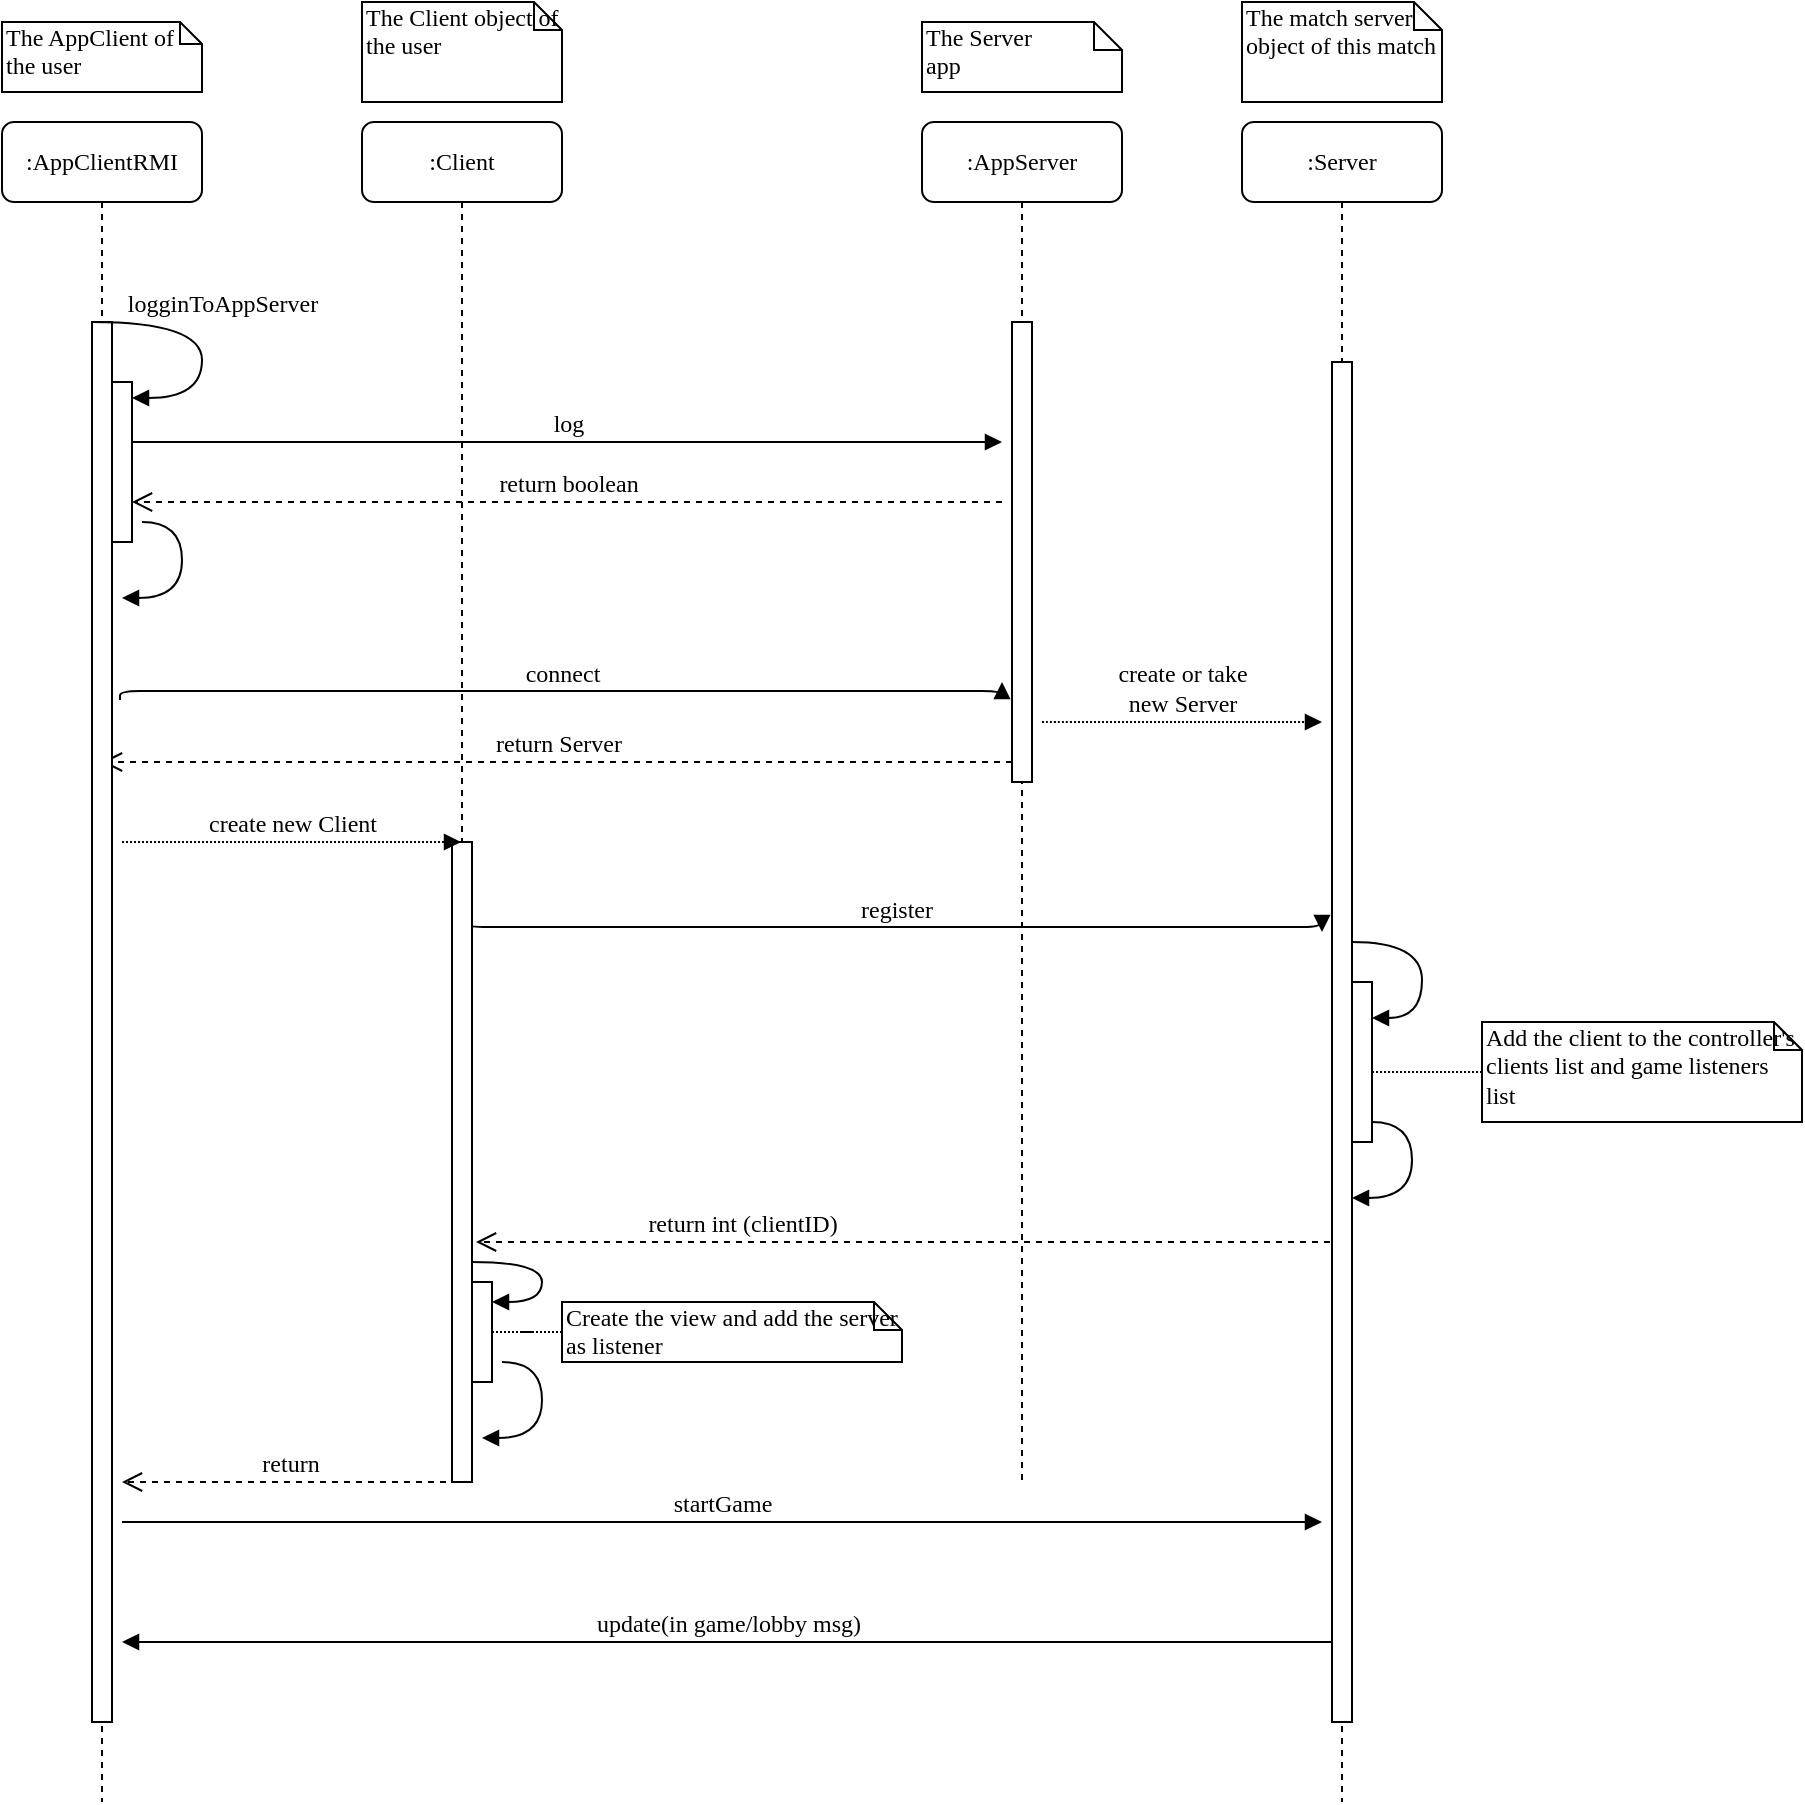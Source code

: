 <mxfile version="21.5.0" type="device">
  <diagram name="Page-1" id="13e1069c-82ec-6db2-03f1-153e76fe0fe0">
    <mxGraphModel dx="1379" dy="764" grid="1" gridSize="10" guides="1" tooltips="1" connect="1" arrows="1" fold="1" page="1" pageScale="1" pageWidth="1100" pageHeight="850" background="none" math="0" shadow="0">
      <root>
        <mxCell id="0" />
        <mxCell id="1" parent="0" />
        <mxCell id="7baba1c4bc27f4b0-2" value=":AppServer" style="shape=umlLifeline;perimeter=lifelinePerimeter;whiteSpace=wrap;html=1;container=1;collapsible=0;recursiveResize=0;outlineConnect=0;rounded=1;shadow=0;comic=0;labelBackgroundColor=none;strokeWidth=1;fontFamily=Verdana;fontSize=12;align=center;" parent="1" vertex="1">
          <mxGeometry x="560" y="80" width="100" height="680" as="geometry" />
        </mxCell>
        <mxCell id="7baba1c4bc27f4b0-10" value="" style="html=1;points=[];perimeter=orthogonalPerimeter;rounded=0;shadow=0;comic=0;labelBackgroundColor=none;strokeWidth=1;fontFamily=Verdana;fontSize=12;align=center;" parent="7baba1c4bc27f4b0-2" vertex="1">
          <mxGeometry x="45" y="100" width="10" height="230" as="geometry" />
        </mxCell>
        <mxCell id="iBCXMxVi8sJkSbhDiFyK-2" value="log" style="html=1;verticalAlign=bottom;endArrow=block;labelBackgroundColor=none;fontFamily=Verdana;fontSize=12;edgeStyle=elbowEdgeStyle;elbow=vertical;" parent="7baba1c4bc27f4b0-2" source="iBCXMxVi8sJkSbhDiFyK-13" edge="1">
          <mxGeometry relative="1" as="geometry">
            <mxPoint x="-85" y="160" as="sourcePoint" />
            <mxPoint x="40" y="160" as="targetPoint" />
          </mxGeometry>
        </mxCell>
        <mxCell id="iBCXMxVi8sJkSbhDiFyK-4" value="connect" style="html=1;verticalAlign=bottom;endArrow=block;labelBackgroundColor=none;fontFamily=Verdana;fontSize=12;edgeStyle=elbowEdgeStyle;elbow=vertical;exitX=1.4;exitY=0.27;exitDx=0;exitDy=0;exitPerimeter=0;" parent="7baba1c4bc27f4b0-2" source="7baba1c4bc27f4b0-9" edge="1">
          <mxGeometry relative="1" as="geometry">
            <mxPoint x="-80" y="280" as="sourcePoint" />
            <mxPoint x="40" y="280" as="targetPoint" />
          </mxGeometry>
        </mxCell>
        <mxCell id="iBCXMxVi8sJkSbhDiFyK-17" value="return Server" style="html=1;verticalAlign=bottom;endArrow=open;dashed=1;endSize=8;labelBackgroundColor=none;fontFamily=Verdana;fontSize=12;edgeStyle=elbowEdgeStyle;elbow=vertical;" parent="7baba1c4bc27f4b0-2" target="7baba1c4bc27f4b0-8" edge="1">
          <mxGeometry relative="1" as="geometry">
            <mxPoint x="-350" y="318" as="targetPoint" />
            <Array as="points">
              <mxPoint x="-10" y="320" />
              <mxPoint x="20" y="320" />
            </Array>
            <mxPoint x="45" y="320" as="sourcePoint" />
          </mxGeometry>
        </mxCell>
        <mxCell id="iBCXMxVi8sJkSbhDiFyK-24" value="register" style="html=1;verticalAlign=bottom;endArrow=block;labelBackgroundColor=none;fontFamily=Verdana;fontSize=12;edgeStyle=elbowEdgeStyle;elbow=vertical;" parent="7baba1c4bc27f4b0-2" edge="1">
          <mxGeometry relative="1" as="geometry">
            <mxPoint x="-227" y="400" as="sourcePoint" />
            <mxPoint x="200" y="405" as="targetPoint" />
          </mxGeometry>
        </mxCell>
        <mxCell id="iBCXMxVi8sJkSbhDiFyK-34" value="return int (clientID)" style="html=1;verticalAlign=bottom;endArrow=open;dashed=1;endSize=8;labelBackgroundColor=none;fontFamily=Verdana;fontSize=12;edgeStyle=elbowEdgeStyle;elbow=vertical;" parent="7baba1c4bc27f4b0-2" edge="1">
          <mxGeometry x="0.377" relative="1" as="geometry">
            <mxPoint x="-223" y="560" as="targetPoint" />
            <Array as="points">
              <mxPoint x="149" y="560" />
              <mxPoint x="179" y="560" />
            </Array>
            <mxPoint x="204" y="560" as="sourcePoint" />
            <mxPoint as="offset" />
          </mxGeometry>
        </mxCell>
        <mxCell id="7baba1c4bc27f4b0-3" value=":Server" style="shape=umlLifeline;perimeter=lifelinePerimeter;whiteSpace=wrap;html=1;container=1;collapsible=0;recursiveResize=0;outlineConnect=0;rounded=1;shadow=0;comic=0;labelBackgroundColor=none;strokeWidth=1;fontFamily=Verdana;fontSize=12;align=center;" parent="1" vertex="1">
          <mxGeometry x="720" y="80" width="100" height="840" as="geometry" />
        </mxCell>
        <mxCell id="7baba1c4bc27f4b0-13" value="" style="html=1;points=[];perimeter=orthogonalPerimeter;rounded=0;shadow=0;comic=0;labelBackgroundColor=none;strokeWidth=1;fontFamily=Verdana;fontSize=12;align=center;" parent="7baba1c4bc27f4b0-3" vertex="1">
          <mxGeometry x="45" y="120" width="10" height="680" as="geometry" />
        </mxCell>
        <mxCell id="iBCXMxVi8sJkSbhDiFyK-35" value="" style="html=1;points=[];perimeter=orthogonalPerimeter;outlineConnect=0;targetShapes=umlLifeline;portConstraint=eastwest;newEdgeStyle={&quot;edgeStyle&quot;:&quot;elbowEdgeStyle&quot;,&quot;elbow&quot;:&quot;vertical&quot;,&quot;curved&quot;:0,&quot;rounded&quot;:0};" parent="7baba1c4bc27f4b0-3" vertex="1">
          <mxGeometry x="55" y="430" width="10" height="80" as="geometry" />
        </mxCell>
        <mxCell id="iBCXMxVi8sJkSbhDiFyK-36" value="" style="html=1;verticalAlign=bottom;endArrow=block;labelBackgroundColor=none;fontFamily=Verdana;fontSize=12;elbow=vertical;edgeStyle=orthogonalEdgeStyle;curved=1;" parent="7baba1c4bc27f4b0-3" target="iBCXMxVi8sJkSbhDiFyK-35" edge="1">
          <mxGeometry relative="1" as="geometry">
            <mxPoint x="55" y="410" as="sourcePoint" />
            <mxPoint x="45" y="448" as="targetPoint" />
            <Array as="points">
              <mxPoint x="90" y="410" />
              <mxPoint x="90" y="448" />
            </Array>
          </mxGeometry>
        </mxCell>
        <mxCell id="iBCXMxVi8sJkSbhDiFyK-38" value="" style="html=1;verticalAlign=bottom;endArrow=block;labelBackgroundColor=none;fontFamily=Verdana;fontSize=12;elbow=vertical;edgeStyle=orthogonalEdgeStyle;curved=1;" parent="7baba1c4bc27f4b0-3" edge="1">
          <mxGeometry relative="1" as="geometry">
            <mxPoint x="65" y="500" as="sourcePoint" />
            <mxPoint x="55" y="538" as="targetPoint" />
            <Array as="points">
              <mxPoint x="85" y="500" />
              <mxPoint x="85" y="538" />
            </Array>
          </mxGeometry>
        </mxCell>
        <mxCell id="7baba1c4bc27f4b0-8" value=":AppClientRMI" style="shape=umlLifeline;perimeter=lifelinePerimeter;whiteSpace=wrap;html=1;container=1;collapsible=0;recursiveResize=0;outlineConnect=0;rounded=1;shadow=0;comic=0;labelBackgroundColor=none;strokeWidth=1;fontFamily=Verdana;fontSize=12;align=center;" parent="1" vertex="1">
          <mxGeometry x="100" y="80" width="100" height="840" as="geometry" />
        </mxCell>
        <mxCell id="7baba1c4bc27f4b0-9" value="" style="html=1;points=[];perimeter=orthogonalPerimeter;rounded=0;shadow=0;comic=0;labelBackgroundColor=none;strokeWidth=1;fontFamily=Verdana;fontSize=12;align=center;" parent="7baba1c4bc27f4b0-8" vertex="1">
          <mxGeometry x="45" y="100" width="10" height="700" as="geometry" />
        </mxCell>
        <mxCell id="iBCXMxVi8sJkSbhDiFyK-1" value="logginToAppServer" style="html=1;verticalAlign=bottom;endArrow=block;labelBackgroundColor=none;fontFamily=Verdana;fontSize=12;elbow=vertical;edgeStyle=orthogonalEdgeStyle;curved=1;exitX=1.038;exitY=0.345;exitPerimeter=0;" parent="7baba1c4bc27f4b0-8" target="iBCXMxVi8sJkSbhDiFyK-13" edge="1">
          <mxGeometry x="-0.141" y="10" relative="1" as="geometry">
            <mxPoint x="45" y="100" as="sourcePoint" />
            <mxPoint x="60" y="140" as="targetPoint" />
            <Array as="points">
              <mxPoint x="100" y="100" />
              <mxPoint x="100" y="138" />
            </Array>
            <mxPoint as="offset" />
          </mxGeometry>
        </mxCell>
        <mxCell id="iBCXMxVi8sJkSbhDiFyK-13" value="" style="html=1;points=[];perimeter=orthogonalPerimeter;outlineConnect=0;targetShapes=umlLifeline;portConstraint=eastwest;newEdgeStyle={&quot;edgeStyle&quot;:&quot;elbowEdgeStyle&quot;,&quot;elbow&quot;:&quot;vertical&quot;,&quot;curved&quot;:0,&quot;rounded&quot;:0};" parent="7baba1c4bc27f4b0-8" vertex="1">
          <mxGeometry x="55" y="130" width="10" height="80" as="geometry" />
        </mxCell>
        <mxCell id="7baba1c4bc27f4b0-40" value="The AppClient of the user" style="shape=note;whiteSpace=wrap;html=1;size=11;verticalAlign=top;align=left;spacingTop=-6;rounded=0;shadow=0;comic=0;labelBackgroundColor=none;strokeWidth=1;fontFamily=Verdana;fontSize=12" parent="1" vertex="1">
          <mxGeometry x="100" y="30" width="100" height="35" as="geometry" />
        </mxCell>
        <mxCell id="7baba1c4bc27f4b0-41" value="The Server&lt;br&gt;app" style="shape=note;whiteSpace=wrap;html=1;size=14;verticalAlign=top;align=left;spacingTop=-6;rounded=0;shadow=0;comic=0;labelBackgroundColor=none;strokeWidth=1;fontFamily=Verdana;fontSize=12" parent="1" vertex="1">
          <mxGeometry x="560" y="30" width="100" height="35" as="geometry" />
        </mxCell>
        <mxCell id="7baba1c4bc27f4b0-42" value="The match server object of this match" style="shape=note;whiteSpace=wrap;html=1;size=14;verticalAlign=top;align=left;spacingTop=-6;rounded=0;shadow=0;comic=0;labelBackgroundColor=none;strokeWidth=1;fontFamily=Verdana;fontSize=12" parent="1" vertex="1">
          <mxGeometry x="720" y="20" width="100" height="50" as="geometry" />
        </mxCell>
        <mxCell id="iBCXMxVi8sJkSbhDiFyK-3" value="return boolean" style="html=1;verticalAlign=bottom;endArrow=open;dashed=1;endSize=8;labelBackgroundColor=none;fontFamily=Verdana;fontSize=12;edgeStyle=elbowEdgeStyle;elbow=vertical;" parent="1" edge="1">
          <mxGeometry relative="1" as="geometry">
            <mxPoint x="165" y="270.0" as="targetPoint" />
            <Array as="points">
              <mxPoint x="230" y="270" />
              <mxPoint x="260" y="270" />
            </Array>
            <mxPoint x="600" y="270" as="sourcePoint" />
          </mxGeometry>
        </mxCell>
        <mxCell id="iBCXMxVi8sJkSbhDiFyK-15" value="" style="html=1;verticalAlign=bottom;endArrow=block;labelBackgroundColor=none;fontFamily=Verdana;fontSize=12;elbow=vertical;edgeStyle=orthogonalEdgeStyle;curved=1;" parent="1" edge="1">
          <mxGeometry relative="1" as="geometry">
            <mxPoint x="170" y="280" as="sourcePoint" />
            <mxPoint x="160" y="318" as="targetPoint" />
            <Array as="points">
              <mxPoint x="190" y="280" />
              <mxPoint x="190" y="318" />
            </Array>
          </mxGeometry>
        </mxCell>
        <mxCell id="iBCXMxVi8sJkSbhDiFyK-16" value="create or take&lt;br&gt;new Server" style="html=1;verticalAlign=bottom;endArrow=block;labelBackgroundColor=none;fontFamily=Verdana;fontSize=12;edgeStyle=elbowEdgeStyle;elbow=vertical;dashed=1;dashPattern=1 1;" parent="1" edge="1">
          <mxGeometry relative="1" as="geometry">
            <mxPoint x="620" y="380" as="sourcePoint" />
            <Array as="points">
              <mxPoint x="625" y="380" />
            </Array>
            <mxPoint x="760" y="380" as="targetPoint" />
          </mxGeometry>
        </mxCell>
        <mxCell id="iBCXMxVi8sJkSbhDiFyK-18" value=":Client" style="shape=umlLifeline;perimeter=lifelinePerimeter;whiteSpace=wrap;html=1;container=1;collapsible=0;recursiveResize=0;outlineConnect=0;rounded=1;shadow=0;comic=0;labelBackgroundColor=none;strokeWidth=1;fontFamily=Verdana;fontSize=12;align=center;" parent="1" vertex="1">
          <mxGeometry x="280" y="80" width="100" height="680" as="geometry" />
        </mxCell>
        <mxCell id="iBCXMxVi8sJkSbhDiFyK-19" value="" style="html=1;points=[];perimeter=orthogonalPerimeter;rounded=0;shadow=0;comic=0;labelBackgroundColor=none;strokeWidth=1;fontFamily=Verdana;fontSize=12;align=center;" parent="iBCXMxVi8sJkSbhDiFyK-18" vertex="1">
          <mxGeometry x="45" y="360" width="10" height="320" as="geometry" />
        </mxCell>
        <mxCell id="iBCXMxVi8sJkSbhDiFyK-39" value="" style="html=1;points=[];perimeter=orthogonalPerimeter;outlineConnect=0;targetShapes=umlLifeline;portConstraint=eastwest;newEdgeStyle={&quot;edgeStyle&quot;:&quot;elbowEdgeStyle&quot;,&quot;elbow&quot;:&quot;vertical&quot;,&quot;curved&quot;:0,&quot;rounded&quot;:0};" parent="iBCXMxVi8sJkSbhDiFyK-18" vertex="1">
          <mxGeometry x="55" y="580" width="10" height="50" as="geometry" />
        </mxCell>
        <mxCell id="iBCXMxVi8sJkSbhDiFyK-40" value="" style="html=1;verticalAlign=bottom;endArrow=block;labelBackgroundColor=none;fontFamily=Verdana;fontSize=12;elbow=vertical;edgeStyle=orthogonalEdgeStyle;curved=1;" parent="iBCXMxVi8sJkSbhDiFyK-18" target="iBCXMxVi8sJkSbhDiFyK-39" edge="1">
          <mxGeometry relative="1" as="geometry">
            <mxPoint x="55" y="570" as="sourcePoint" />
            <mxPoint x="65" y="608" as="targetPoint" />
            <Array as="points">
              <mxPoint x="90" y="570" />
              <mxPoint x="90" y="590" />
            </Array>
          </mxGeometry>
        </mxCell>
        <mxCell id="iBCXMxVi8sJkSbhDiFyK-20" value="The Client object of the user" style="shape=note;whiteSpace=wrap;html=1;size=14;verticalAlign=top;align=left;spacingTop=-6;rounded=0;shadow=0;comic=0;labelBackgroundColor=none;strokeWidth=1;fontFamily=Verdana;fontSize=12" parent="1" vertex="1">
          <mxGeometry x="280" y="20" width="100" height="50" as="geometry" />
        </mxCell>
        <mxCell id="iBCXMxVi8sJkSbhDiFyK-21" value="create new Client" style="html=1;verticalAlign=bottom;endArrow=block;labelBackgroundColor=none;fontFamily=Verdana;fontSize=12;edgeStyle=elbowEdgeStyle;elbow=vertical;dashed=1;dashPattern=1 1;" parent="1" target="iBCXMxVi8sJkSbhDiFyK-18" edge="1">
          <mxGeometry relative="1" as="geometry">
            <mxPoint x="160" y="440" as="sourcePoint" />
            <mxPoint x="585" y="440" as="targetPoint" />
            <Array as="points">
              <mxPoint x="160" y="440" />
            </Array>
          </mxGeometry>
        </mxCell>
        <mxCell id="iBCXMxVi8sJkSbhDiFyK-41" value="" style="html=1;verticalAlign=bottom;endArrow=block;labelBackgroundColor=none;fontFamily=Verdana;fontSize=12;elbow=vertical;edgeStyle=orthogonalEdgeStyle;curved=1;" parent="1" edge="1">
          <mxGeometry relative="1" as="geometry">
            <mxPoint x="350" y="700" as="sourcePoint" />
            <mxPoint x="340" y="738" as="targetPoint" />
            <Array as="points">
              <mxPoint x="370" y="700" />
              <mxPoint x="370" y="738" />
            </Array>
          </mxGeometry>
        </mxCell>
        <mxCell id="iBCXMxVi8sJkSbhDiFyK-42" value="return" style="html=1;verticalAlign=bottom;endArrow=open;dashed=1;endSize=8;labelBackgroundColor=none;fontFamily=Verdana;fontSize=12;edgeStyle=elbowEdgeStyle;elbow=vertical;" parent="1" edge="1">
          <mxGeometry relative="1" as="geometry">
            <mxPoint x="160" y="760" as="targetPoint" />
            <Array as="points">
              <mxPoint x="273" y="760" />
              <mxPoint x="303" y="760" />
            </Array>
            <mxPoint x="328" y="760" as="sourcePoint" />
          </mxGeometry>
        </mxCell>
        <mxCell id="iBCXMxVi8sJkSbhDiFyK-43" value="Add the client to the controller&#39;s clients list and game listeners list" style="shape=note;whiteSpace=wrap;html=1;size=14;verticalAlign=top;align=left;spacingTop=-6;rounded=0;shadow=0;comic=0;labelBackgroundColor=none;strokeWidth=1;fontFamily=Verdana;fontSize=12" parent="1" vertex="1">
          <mxGeometry x="840" y="530" width="160" height="50" as="geometry" />
        </mxCell>
        <mxCell id="iBCXMxVi8sJkSbhDiFyK-45" style="edgeStyle=orthogonalEdgeStyle;rounded=0;orthogonalLoop=1;jettySize=auto;html=1;exitX=0;exitY=0.5;exitDx=0;exitDy=0;exitPerimeter=0;endArrow=none;endFill=0;dashed=1;dashPattern=1 1;" parent="1" source="iBCXMxVi8sJkSbhDiFyK-44" target="iBCXMxVi8sJkSbhDiFyK-39" edge="1">
          <mxGeometry relative="1" as="geometry" />
        </mxCell>
        <mxCell id="iBCXMxVi8sJkSbhDiFyK-44" value="Create the view and add the server as listener" style="shape=note;whiteSpace=wrap;html=1;size=14;verticalAlign=top;align=left;spacingTop=-6;rounded=0;shadow=0;comic=0;labelBackgroundColor=none;strokeWidth=1;fontFamily=Verdana;fontSize=12" parent="1" vertex="1">
          <mxGeometry x="380" y="670" width="170" height="30" as="geometry" />
        </mxCell>
        <mxCell id="iBCXMxVi8sJkSbhDiFyK-46" style="edgeStyle=elbowEdgeStyle;rounded=0;orthogonalLoop=1;jettySize=auto;html=1;elbow=vertical;curved=0;endArrow=none;endFill=0;dashed=1;dashPattern=1 1;" parent="1" source="iBCXMxVi8sJkSbhDiFyK-35" target="iBCXMxVi8sJkSbhDiFyK-43" edge="1">
          <mxGeometry relative="1" as="geometry" />
        </mxCell>
        <mxCell id="4d5DDbcSJSle4sBi893M-2" value="startGame" style="html=1;verticalAlign=bottom;endArrow=block;labelBackgroundColor=none;fontFamily=Verdana;fontSize=12;edgeStyle=elbowEdgeStyle;elbow=vertical;" edge="1" parent="1">
          <mxGeometry relative="1" as="geometry">
            <mxPoint x="160" y="780" as="sourcePoint" />
            <mxPoint x="760" y="780" as="targetPoint" />
          </mxGeometry>
        </mxCell>
        <mxCell id="4d5DDbcSJSle4sBi893M-3" value="update(in game/lobby msg)" style="html=1;verticalAlign=bottom;endArrow=block;labelBackgroundColor=none;fontFamily=Verdana;fontSize=12;edgeStyle=elbowEdgeStyle;elbow=vertical;" edge="1" parent="1">
          <mxGeometry relative="1" as="geometry">
            <mxPoint x="765" y="840" as="sourcePoint" />
            <mxPoint x="160" y="840" as="targetPoint" />
          </mxGeometry>
        </mxCell>
      </root>
    </mxGraphModel>
  </diagram>
</mxfile>

